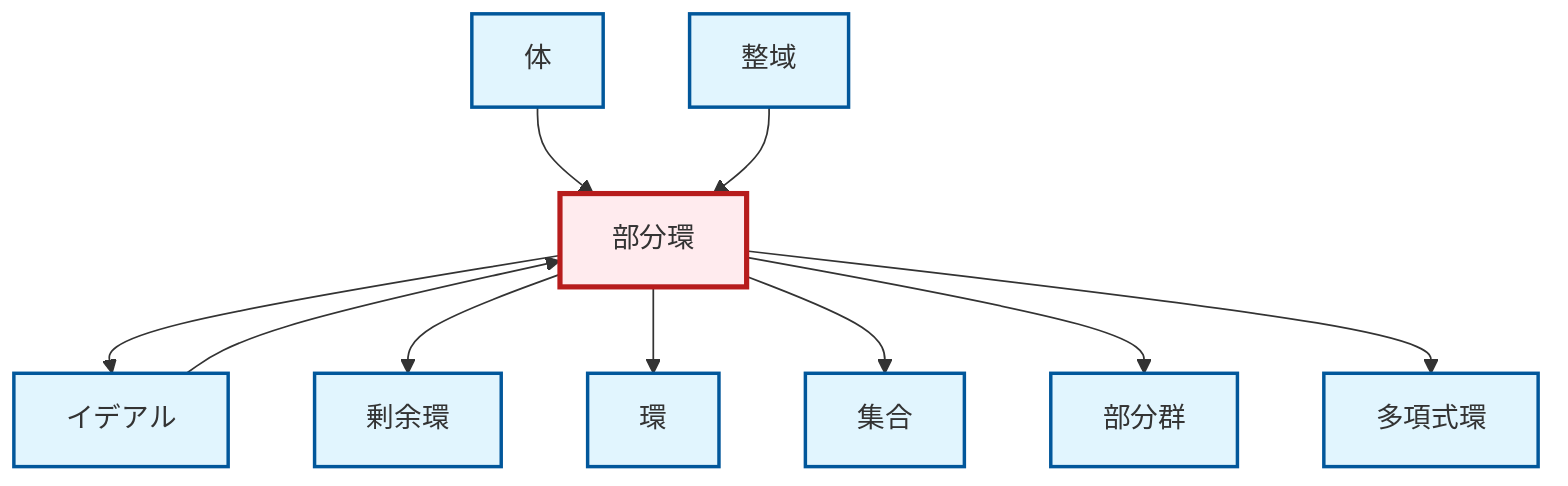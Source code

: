graph TD
    classDef definition fill:#e1f5fe,stroke:#01579b,stroke-width:2px
    classDef theorem fill:#f3e5f5,stroke:#4a148c,stroke-width:2px
    classDef axiom fill:#fff3e0,stroke:#e65100,stroke-width:2px
    classDef example fill:#e8f5e9,stroke:#1b5e20,stroke-width:2px
    classDef current fill:#ffebee,stroke:#b71c1c,stroke-width:3px
    def-set["集合"]:::definition
    def-polynomial-ring["多項式環"]:::definition
    def-quotient-ring["剰余環"]:::definition
    def-field["体"]:::definition
    def-ideal["イデアル"]:::definition
    def-ring["環"]:::definition
    def-subgroup["部分群"]:::definition
    def-integral-domain["整域"]:::definition
    def-subring["部分環"]:::definition
    def-subring --> def-ideal
    def-subring --> def-quotient-ring
    def-subring --> def-ring
    def-ideal --> def-subring
    def-subring --> def-set
    def-subring --> def-subgroup
    def-field --> def-subring
    def-integral-domain --> def-subring
    def-subring --> def-polynomial-ring
    class def-subring current